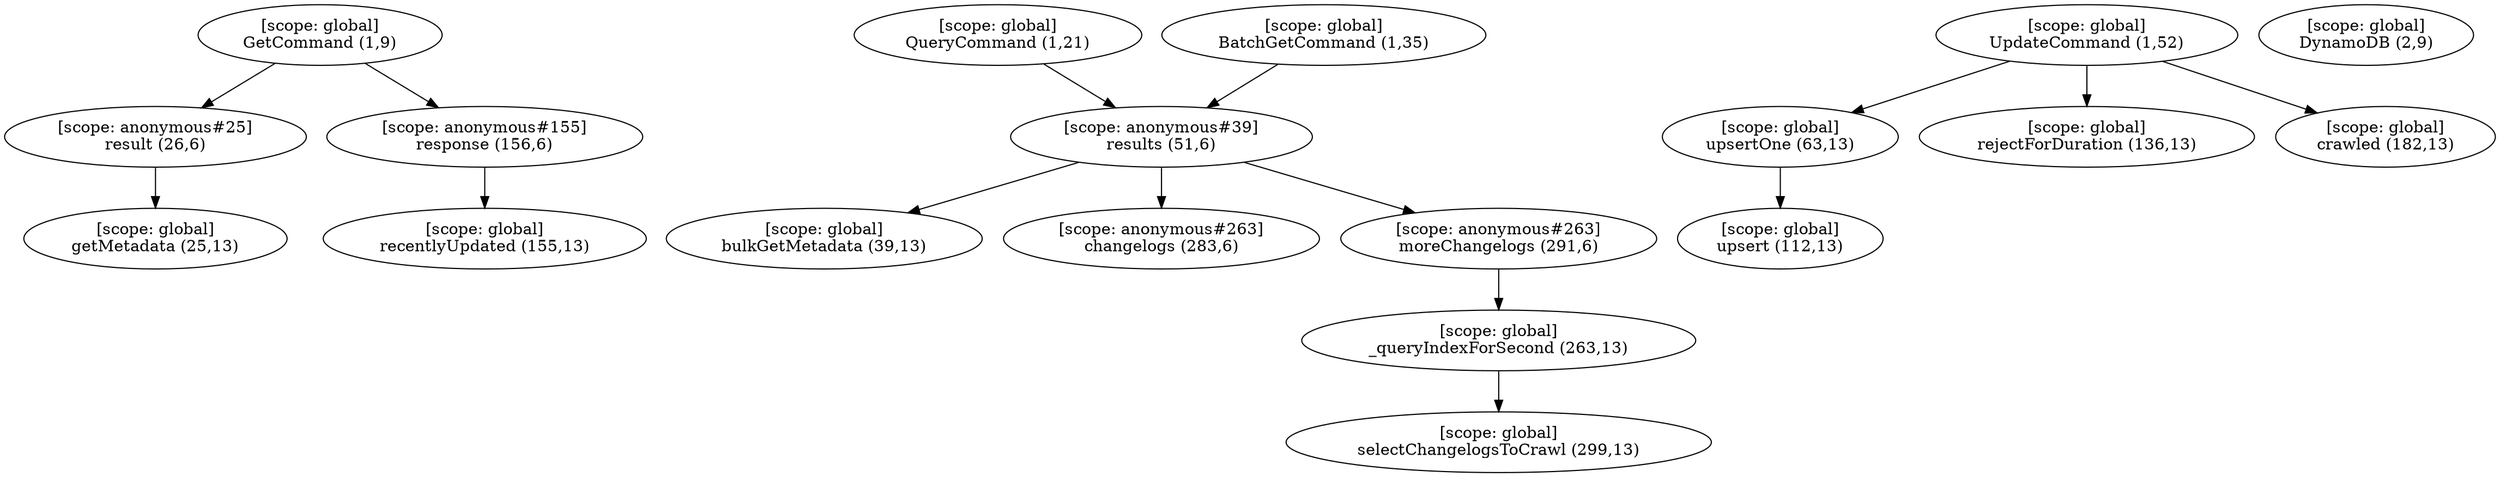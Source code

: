 digraph G {
  graph [ rankdir =TB ];
subgraph global {
  graph [ label = "Scope [global]" ];
  "[scope: global]
GetCommand (1,9)";
  "[scope: global]
QueryCommand (1,21)";
  "[scope: global]
BatchGetCommand (1,35)";
  "[scope: global]
UpdateCommand (1,52)";
  "[scope: global]
DynamoDB (2,9)";
  "[scope: global]
getMetadata (25,13)";
  "[scope: global]
bulkGetMetadata (39,13)";
  "[scope: global]
upsertOne (63,13)";
  "[scope: global]
upsert (112,13)";
  "[scope: global]
rejectForDuration (136,13)";
  "[scope: global]
recentlyUpdated (155,13)";
  "[scope: global]
crawled (182,13)";
  "[scope: global]
_queryIndexForSecond (263,13)";
  "[scope: global]
selectChangelogsToCrawl (299,13)";
}

subgraph anonymous_25 {
  graph [ label = "Scope [anonymous_25]" ];
  "[scope: anonymous#25]
result (26,6)";
}

subgraph anonymous_39 {
  graph [ label = "Scope [anonymous_39]" ];
  "[scope: anonymous#39]
results (51,6)";
}

subgraph anonymous_155 {
  graph [ label = "Scope [anonymous_155]" ];
  "[scope: anonymous#155]
response (156,6)";
}

subgraph anonymous_263 {
  graph [ label = "Scope [anonymous_263]" ];
  "[scope: anonymous#263]
changelogs (283,6)";
  "[scope: anonymous#263]
moreChangelogs (291,6)";
}

  "[scope: global]
GetCommand (1,9)" -> "[scope: anonymous#25]
result (26,6)";
  "[scope: anonymous#25]
result (26,6)" -> "[scope: global]
getMetadata (25,13)";
  "[scope: global]
BatchGetCommand (1,35)" -> "[scope: anonymous#39]
results (51,6)";
  "[scope: anonymous#39]
results (51,6)" -> "[scope: global]
bulkGetMetadata (39,13)";
  "[scope: global]
UpdateCommand (1,52)" -> "[scope: global]
upsertOne (63,13)";
  "[scope: global]
upsertOne (63,13)" -> "[scope: global]
upsert (112,13)";
  "[scope: global]
UpdateCommand (1,52)" -> "[scope: global]
rejectForDuration (136,13)";
  "[scope: global]
GetCommand (1,9)" -> "[scope: anonymous#155]
response (156,6)";
  "[scope: anonymous#155]
response (156,6)" -> "[scope: global]
recentlyUpdated (155,13)";
  "[scope: global]
UpdateCommand (1,52)" -> "[scope: global]
crawled (182,13)";
  "[scope: global]
QueryCommand (1,21)" -> "[scope: anonymous#39]
results (51,6)";
  "[scope: anonymous#39]
results (51,6)" -> "[scope: anonymous#263]
changelogs (283,6)";
  "[scope: anonymous#39]
results (51,6)" -> "[scope: anonymous#263]
moreChangelogs (291,6)";
  "[scope: anonymous#263]
moreChangelogs (291,6)" -> "[scope: global]
_queryIndexForSecond (263,13)";
  "[scope: global]
_queryIndexForSecond (263,13)" -> "[scope: global]
selectChangelogsToCrawl (299,13)";
}
